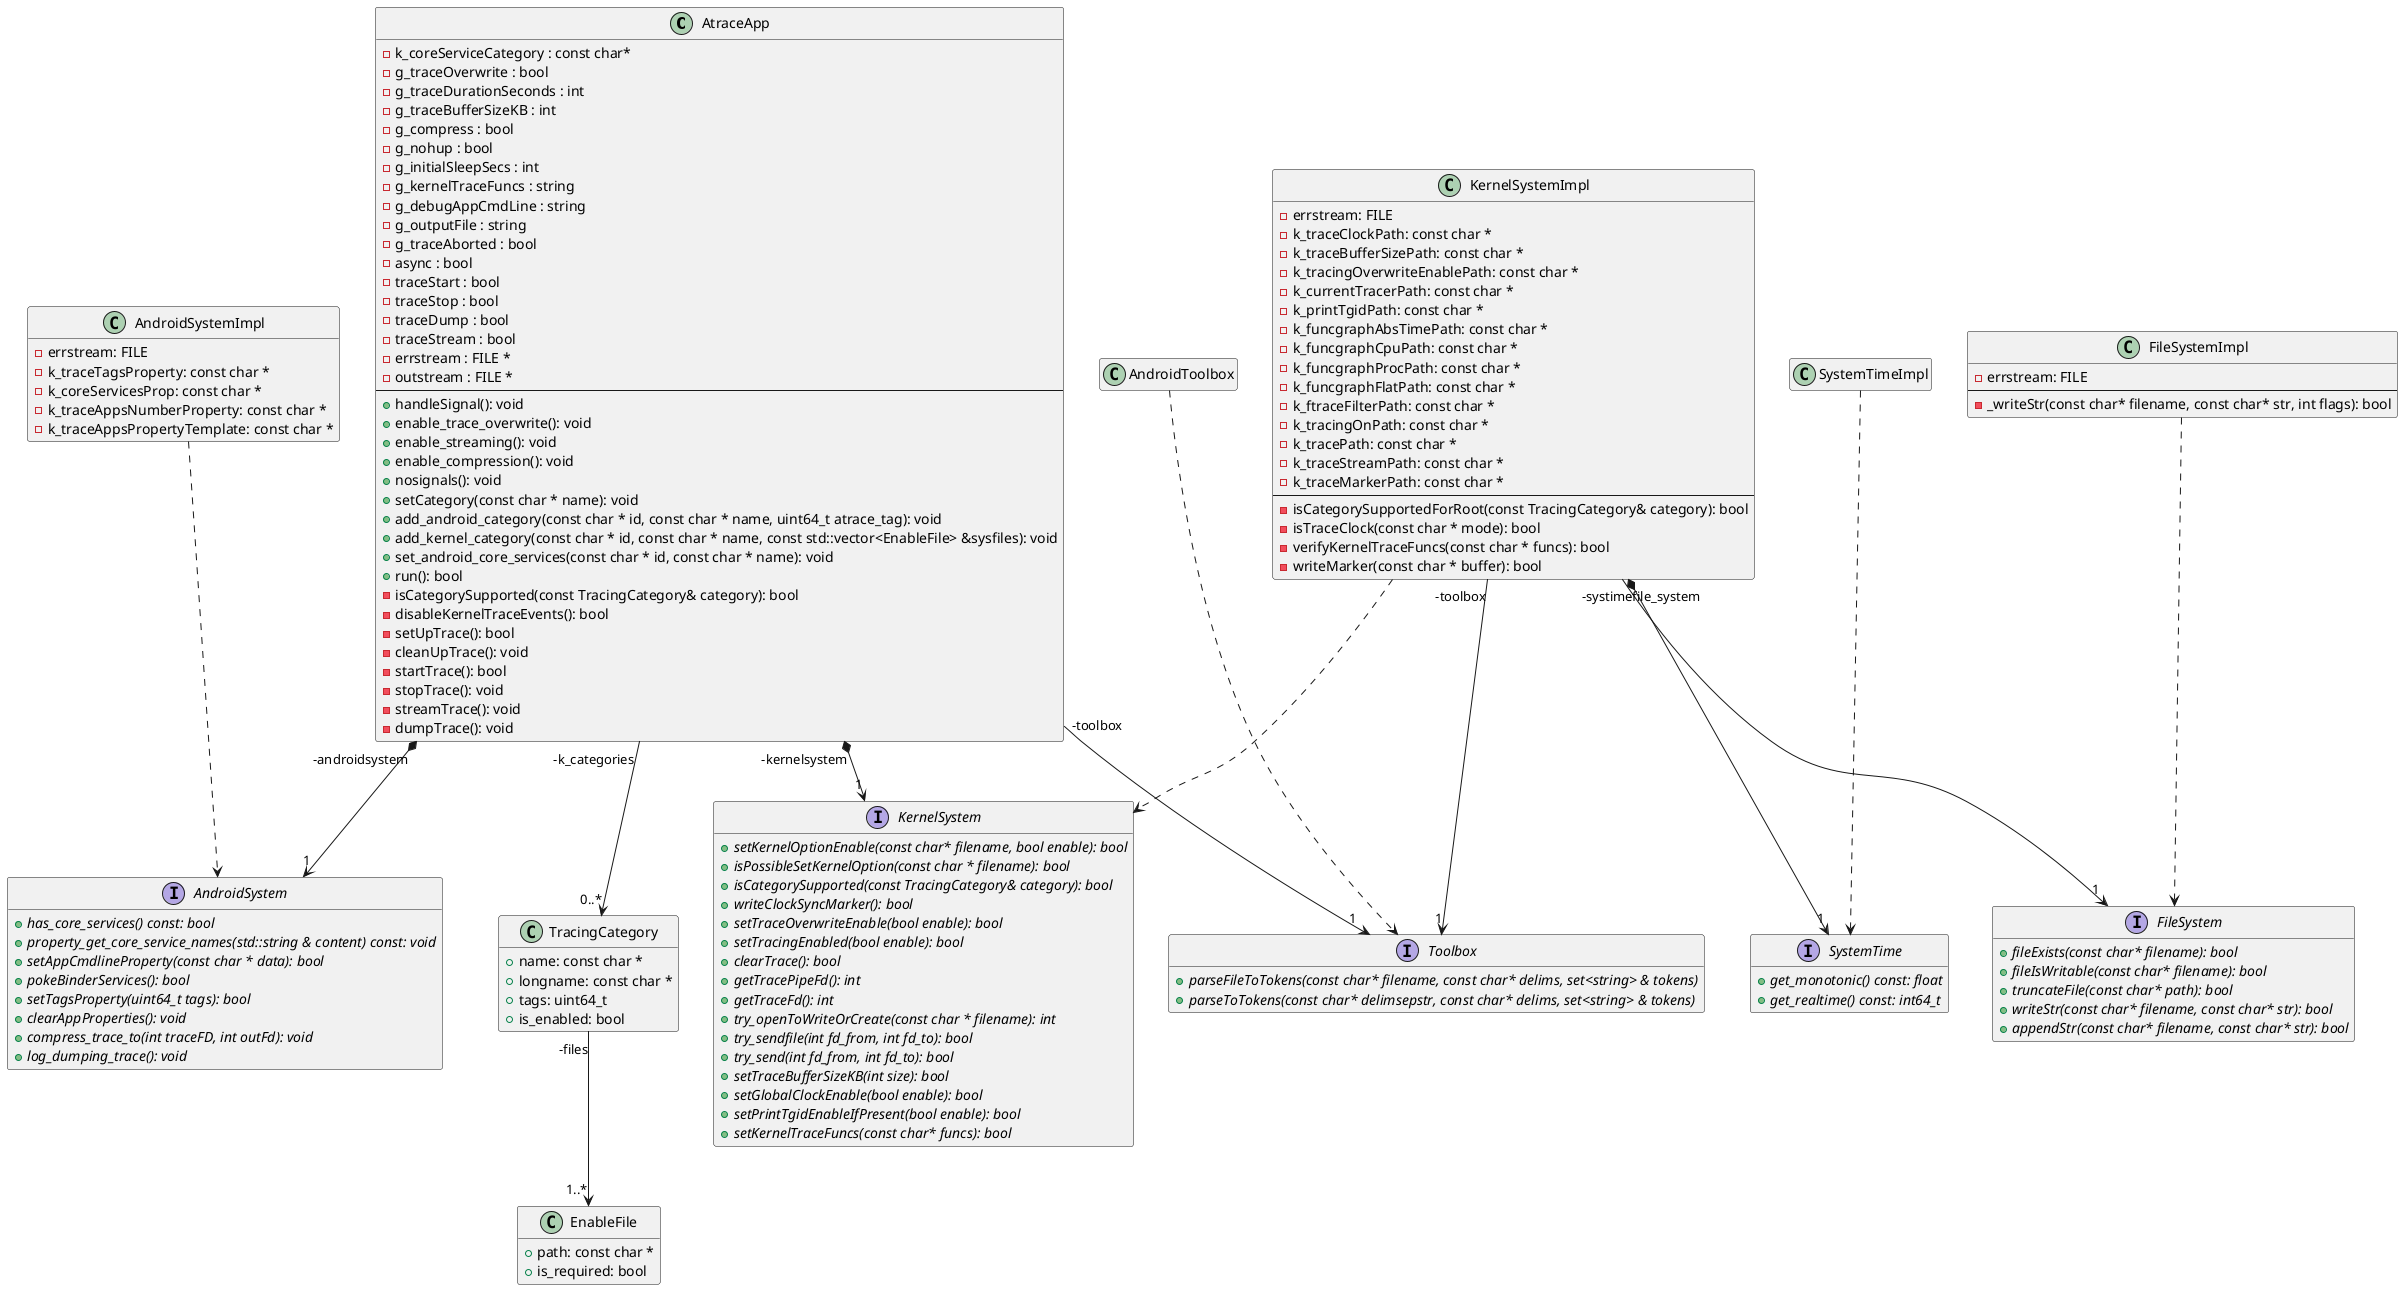 @startuml

class AtraceApp {
  - k_coreServiceCategory : const char*
  - g_traceOverwrite : bool
  - g_traceDurationSeconds : int
  - g_traceBufferSizeKB : int
  - g_compress : bool
  - g_nohup : bool
  - g_initialSleepSecs : int
  - g_kernelTraceFuncs : string
  - g_debugAppCmdLine : string
  - g_outputFile : string
  - g_traceAborted : bool
  - async : bool
  - traceStart : bool
  - traceStop : bool
  - traceDump : bool
  - traceStream : bool
  - errstream : FILE *
  - outstream : FILE *
  --
  + handleSignal(): void
  + enable_trace_overwrite(): void
  + enable_streaming(): void
  + enable_compression(): void
  + nosignals(): void
  + setCategory(const char * name): void
  + add_android_category(const char * id, const char * name, uint64_t atrace_tag): void
  + add_kernel_category(const char * id, const char * name, const std::vector<EnableFile> &sysfiles): void
  + set_android_core_services(const char * id, const char * name): void
  + run(): bool
  - isCategorySupported(const TracingCategory& category): bool 
  - disableKernelTraceEvents(): bool 
  - setUpTrace(): bool 
  - cleanUpTrace(): void 
  - startTrace(): bool 
  - stopTrace(): void 
  - streamTrace(): void 
  - dumpTrace(): void 
}

AtraceApp "-androidsystem" *-->"1" AndroidSystem
AtraceApp "-kernelsystem" *-->"1" KernelSystem
AtraceApp "-k_categories " -->"0..*" TracingCategory
AtraceApp "-toolbox " -->"1" Toolbox

interface KernelSystem {
  + {abstract} setKernelOptionEnable(const char* filename, bool enable): bool
  + {abstract} isPossibleSetKernelOption(const char * filename): bool
  + {abstract} isCategorySupported(const TracingCategory& category): bool
  + {abstract} writeClockSyncMarker(): bool 
  + {abstract} setTraceOverwriteEnable(bool enable): bool
  + {abstract} setTracingEnabled(bool enable): bool
  + {abstract} clearTrace(): bool
  + {abstract} getTracePipeFd(): int
  + {abstract} getTraceFd(): int
  + {abstract} try_openToWriteOrCreate(const char * filename): int
  + {abstract} try_sendfile(int fd_from, int fd_to): bool
  + {abstract} try_send(int fd_from, int fd_to): bool
  + {abstract} setTraceBufferSizeKB(int size): bool
  + {abstract} setGlobalClockEnable(bool enable): bool
  + {abstract} setPrintTgidEnableIfPresent(bool enable): bool
  + {abstract} setKernelTraceFuncs(const char* funcs): bool
}
hide KernelSystem fields

interface AndroidSystem {
  + {abstract} has_core_services() const: bool
  + {abstract} property_get_core_service_names(std::string & content) const: void
  + {abstract} setAppCmdlineProperty(const char * data): bool
  + {abstract} pokeBinderServices(): bool
  + {abstract} setTagsProperty(uint64_t tags): bool
  + {abstract} clearAppProperties(): void
  + {abstract} compress_trace_to(int traceFD, int outFd): void
  + {abstract} log_dumping_trace(): void
}
hide AndroidSystem fields

interface SystemTime {
  + {abstract} get_monotonic() const: float
  + {abstract} get_realtime() const: int64_t
}
hide SystemTime fields

class TracingCategory {
  + name: const char *
  + longname: const char *
  + tags: uint64_t
  + is_enabled: bool
}
hide TracingCategory methods

TracingCategory "-files" --> "1..*" EnableFile

class EnableFile {
  + path: const char *
  + is_required: bool
}
hide EnableFile methods

class KernelSystemImpl {
  - errstream: FILE
  - k_traceClockPath: const char *
  - k_traceBufferSizePath: const char *
  - k_tracingOverwriteEnablePath: const char *
  - k_currentTracerPath: const char *
  - k_printTgidPath: const char *
  - k_funcgraphAbsTimePath: const char *
  - k_funcgraphCpuPath: const char *
  - k_funcgraphProcPath: const char *
  - k_funcgraphFlatPath: const char *
  - k_ftraceFilterPath: const char *
  - k_tracingOnPath: const char *
  - k_tracePath: const char *
  - k_traceStreamPath: const char *
  - k_traceMarkerPath: const char *
  --
  - isCategorySupportedForRoot(const TracingCategory& category): bool
  - isTraceClock(const char * mode): bool
  - verifyKernelTraceFuncs(const char * funcs): bool
  - writeMarker(const char * buffer): bool
}

KernelSystemImpl ..> KernelSystem
KernelSystemImpl "-file_system" --> "1" FileSystem
KernelSystemImpl "-toolbox" --> "1" Toolbox
KernelSystemImpl "-systime" *-->"1" SystemTime

interface FileSystem {
  + {abstract} fileExists(const char* filename): bool
  + {abstract} fileIsWritable(const char* filename): bool
  + {abstract} truncateFile(const char* path): bool
  + {abstract} writeStr(const char* filename, const char* str): bool
  + {abstract} appendStr(const char* filename, const char* str): bool
}
hide FileSystem fields

class FileSystemImpl {
  - errstream: FILE
  --
  - _writeStr(const char* filename, const char* str, int flags): bool
}

FileSystemImpl ..> FileSystem

class AndroidSystemImpl {
  - errstream: FILE
  - k_traceTagsProperty: const char *
  - k_coreServicesProp: const char *
  - k_traceAppsNumberProperty: const char *
  - k_traceAppsPropertyTemplate: const char *
}
hide AndroidSystemImpl methods

AndroidSystemImpl ..> AndroidSystem

class SystemTimeImpl {
}
hide SystemTimeImpl methods
hide SystemTimeImpl fields

SystemTimeImpl ..> SystemTime

interface Toolbox {
  + {abstract} parseFileToTokens(const char* filename, const char* delims, set<string> & tokens)
  + {abstract} parseToTokens(const char* delimsepstr, const char* delims, set<string> & tokens)
}
hide Toolbox fields

class AndroidToolbox {
}
hide AndroidToolbox fields
hide AndroidToolbox methods

AndroidToolbox ..> Toolbox

@enduml